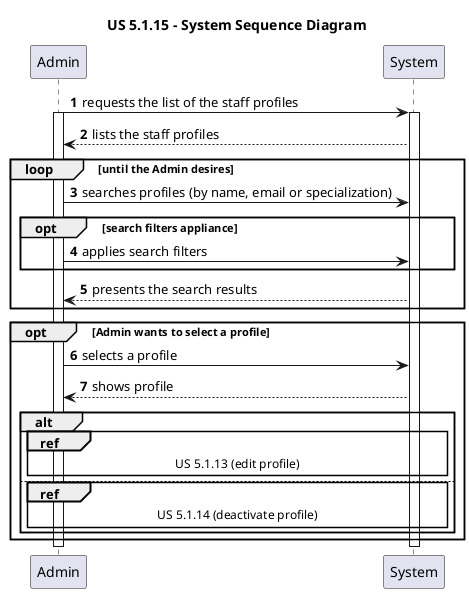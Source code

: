 @startuml
'https://plantuml.com/sequence-diagram

title "US 5.1.15 - System Sequence Diagram"

autonumber

participant Admin as ADM
participant System as SYS

ADM -> SYS : requests the list of the staff profiles
activate ADM
activate SYS

SYS --> ADM : lists the staff profiles

    loop until the Admin desires
    ADM -> SYS : searches profiles (by name, email or specialization)

        opt search filters appliance
        ADM -> SYS : applies search filters
        end opt

    SYS --> ADM : presents the search results
    end loop

    opt Admin wants to select a profile

    ADM -> SYS : selects a profile
    SYS --> ADM : shows profile

        alt

        ref over ADM, SYS : US 5.1.13 (edit profile)

        else

            ref over ADM, SYS : US 5.1.14 (deactivate profile)

        end alt

    end opt

autonumber stop

deactivate ADM
deactivate SYS

@enduml